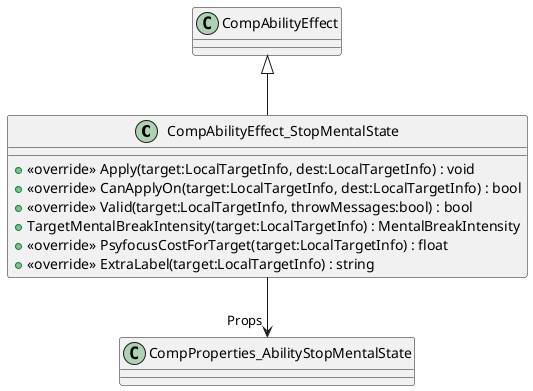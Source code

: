@startuml
class CompAbilityEffect_StopMentalState {
    + <<override>> Apply(target:LocalTargetInfo, dest:LocalTargetInfo) : void
    + <<override>> CanApplyOn(target:LocalTargetInfo, dest:LocalTargetInfo) : bool
    + <<override>> Valid(target:LocalTargetInfo, throwMessages:bool) : bool
    + TargetMentalBreakIntensity(target:LocalTargetInfo) : MentalBreakIntensity
    + <<override>> PsyfocusCostForTarget(target:LocalTargetInfo) : float
    + <<override>> ExtraLabel(target:LocalTargetInfo) : string
}
CompAbilityEffect <|-- CompAbilityEffect_StopMentalState
CompAbilityEffect_StopMentalState --> "Props" CompProperties_AbilityStopMentalState
@enduml
